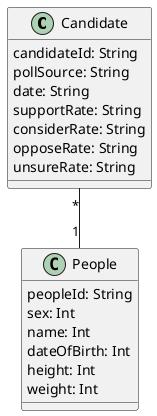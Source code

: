 @startuml "CandidatePoll"


class Candidate{
  candidateId: String
  pollSource: String
  date: String
  supportRate: String
  considerRate: String
  opposeRate: String
  unsureRate: String
}

class People{
  peopleId: String
  sex: Int
  name: Int
  dateOfBirth: Int
  height: Int
  weight: Int
}



Candidate "*" -- "1" People


@enduml